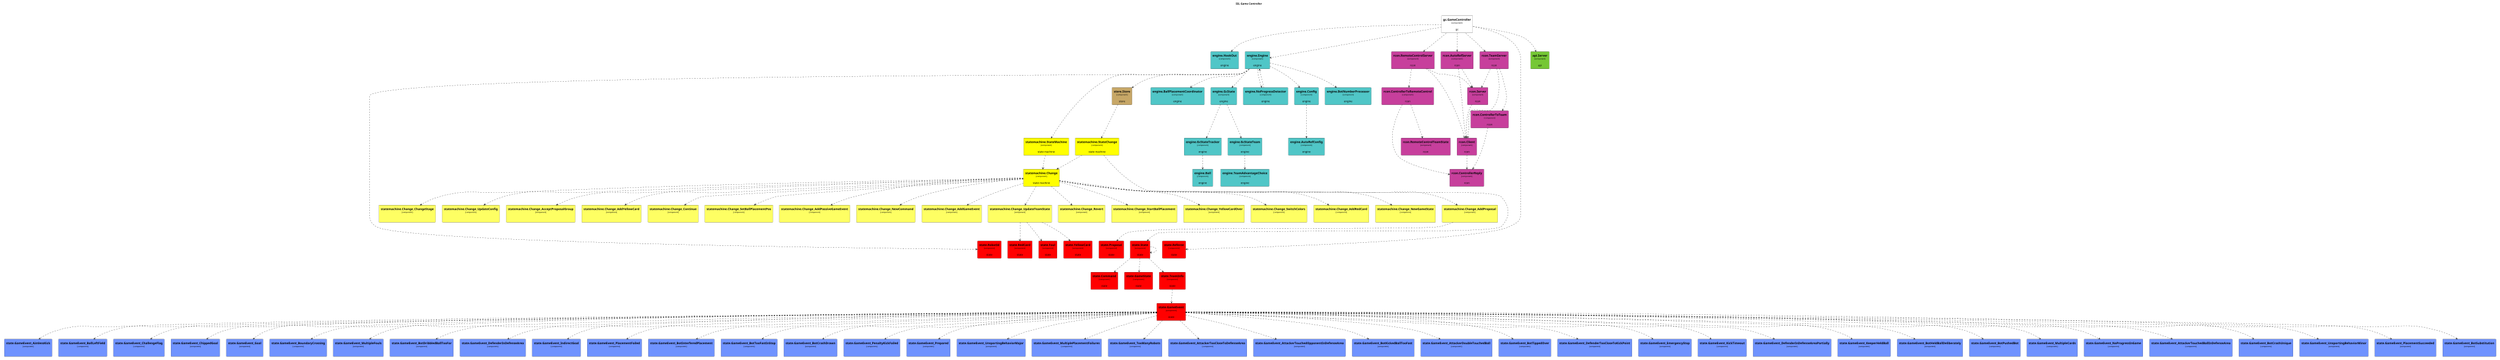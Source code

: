 This diagram has been generated with go-structurizr 
[https://github.com/krzysztofreczek/go-structurizr]

@startuml

title SSL Game Controller

skinparam {
  shadowing false
  arrowFontSize 10
  defaultTextAlignment center
  wrapWidth 200
  maxMessageSize 100
}
hide stereotype
top to bottom direction

scale 4096 width

skinparam rectangle<<_GROUP>> {
  FontColor #ffffff
  BorderColor #ffffff
}

skinparam rectangle<<STORE>> {
  BackgroundColor #c7a767
  FontColor #000000
  BorderColor #000000
}

skinparam rectangle<<API>> {
  BackgroundColor #75c735
  FontColor #000000
  BorderColor #000000
}

skinparam rectangle<<RCON>> {
  BackgroundColor #c73f9c
  FontColor #000000
  BorderColor #000000
}

skinparam rectangle<<SM_CHANGES>> {
  BackgroundColor #feff63
  FontColor #000000
  BorderColor #000000
}

skinparam rectangle<<GAME_EVENTS>> {
  BackgroundColor #6f93ff
  FontColor #000000
  BorderColor #000000
}

skinparam rectangle<<GC>> {
  BackgroundColor #ffffff
  FontColor #000000
  BorderColor #000000
}

skinparam rectangle<<SM>> {
  BackgroundColor #ffff00
  FontColor #000000
  BorderColor #000000
}

skinparam rectangle<<STATE>> {
  BackgroundColor #ff0000
  FontColor #000000
  BorderColor #000000
}

skinparam rectangle<<ENGINE>> {
  BackgroundColor #50c6c7
  FontColor #000000
  BorderColor #000000
}

rectangle 0ENGINE <<_GROUP>> {
	rectangle "==engine.HookOut\n<size:10>[component]</size>\n\nengine" <<ENGINE>> as 4057990056
}
rectangle 0STATE <<_GROUP>> {
	rectangle "==state.Command\n<size:10>[component]</size>\n\nstate" <<STATE>> as 1818697925
}
rectangle 0GAME_EVENTS <<_GROUP>> {
	rectangle "==state.GameEvent_AimlessKick\n<size:10>[component]</size>\n\n" <<GAME_EVENTS>> as 2601294391
}
rectangle 0GAME_EVENTS <<_GROUP>> {
	rectangle "==state.GameEvent_BallLeftField\n<size:10>[component]</size>\n\n" <<GAME_EVENTS>> as 818623785
}
rectangle 0SM_CHANGES <<_GROUP>> {
	rectangle "==statemachine.Change_SetBallPlacementPos\n<size:10>[component]</size>\n\n" <<SM_CHANGES>> as 2982122046
}
rectangle 0SM <<_GROUP>> {
	rectangle "==statemachine.StateMachine\n<size:10>[component]</size>\n\nstate machine" <<SM>> as 753556205
}
rectangle 0RCON <<_GROUP>> {
	rectangle "==rcon.Server\n<size:10>[component]</size>\n\nrcon" <<RCON>> as 3015020512
}
rectangle 0ENGINE <<_GROUP>> {
	rectangle "==engine.Engine\n<size:10>[component]</size>\n\nengine" <<ENGINE>> as 3756377797
}
rectangle 0GAME_EVENTS <<_GROUP>> {
	rectangle "==state.GameEvent_ChallengeFlag\n<size:10>[component]</size>\n\n" <<GAME_EVENTS>> as 3262325626
}
rectangle 0GAME_EVENTS <<_GROUP>> {
	rectangle "==state.GameEvent_ChippedGoal\n<size:10>[component]</size>\n\n" <<GAME_EVENTS>> as 1503686553
}
rectangle 0GAME_EVENTS <<_GROUP>> {
	rectangle "==state.GameEvent_Goal\n<size:10>[component]</size>\n\n" <<GAME_EVENTS>> as 2066583512
}
rectangle 0SM_CHANGES <<_GROUP>> {
	rectangle "==statemachine.Change_AddPassiveGameEvent\n<size:10>[component]</size>\n\n" <<SM_CHANGES>> as 2259439070
}
rectangle 0GAME_EVENTS <<_GROUP>> {
	rectangle "==state.GameEvent_BoundaryCrossing\n<size:10>[component]</size>\n\n" <<GAME_EVENTS>> as 1472144105
}
rectangle 0GAME_EVENTS <<_GROUP>> {
	rectangle "==state.GameEvent_MultipleFouls\n<size:10>[component]</size>\n\n" <<GAME_EVENTS>> as 382864190
}
rectangle 0ENGINE <<_GROUP>> {
	rectangle "==engine.Ball\n<size:10>[component]</size>\n\nengine" <<ENGINE>> as 1340683870
}
rectangle 0STATE <<_GROUP>> {
	rectangle "==state.Referee\n<size:10>[component]</size>\n\nstate" <<STATE>> as 121837032
}
rectangle 0SM_CHANGES <<_GROUP>> {
	rectangle "==statemachine.Change_NewCommand\n<size:10>[component]</size>\n\n" <<SM_CHANGES>> as 2458194499
}
rectangle 0RCON <<_GROUP>> {
	rectangle "==rcon.RemoteControlServer\n<size:10>[component]</size>\n\nrcon" <<RCON>> as 641101205
}
rectangle 0GAME_EVENTS <<_GROUP>> {
	rectangle "==state.GameEvent_BotDribbledBallTooFar\n<size:10>[component]</size>\n\n" <<GAME_EVENTS>> as 329985824
}
rectangle 0GAME_EVENTS <<_GROUP>> {
	rectangle "==state.GameEvent_DefenderInDefenseArea\n<size:10>[component]</size>\n\n" <<GAME_EVENTS>> as 88947900
}
rectangle 0GAME_EVENTS <<_GROUP>> {
	rectangle "==state.GameEvent_IndirectGoal\n<size:10>[component]</size>\n\n" <<GAME_EVENTS>> as 3163472246
}
rectangle 0GAME_EVENTS <<_GROUP>> {
	rectangle "==state.GameEvent_PlacementFailed\n<size:10>[component]</size>\n\n" <<GAME_EVENTS>> as 1570397575
}
rectangle 0SM_CHANGES <<_GROUP>> {
	rectangle "==statemachine.Change_AddGameEvent\n<size:10>[component]</size>\n\n" <<SM_CHANGES>> as 3749093071
}
rectangle 0GAME_EVENTS <<_GROUP>> {
	rectangle "==state.GameEvent_BotInterferedPlacement\n<size:10>[component]</size>\n\n" <<GAME_EVENTS>> as 3213556689
}
rectangle 0GAME_EVENTS <<_GROUP>> {
	rectangle "==state.GameEvent_BotTooFastInStop\n<size:10>[component]</size>\n\n" <<GAME_EVENTS>> as 1412309331
}
rectangle 0API <<_GROUP>> {
	rectangle "==api.Server\n<size:10>[component]</size>\n\napi" <<API>> as 1246642508
}
rectangle 0RCON <<_GROUP>> {
	rectangle "==rcon.AutoRefServer\n<size:10>[component]</size>\n\nrcon" <<RCON>> as 3892706290
}
rectangle 0ENGINE <<_GROUP>> {
	rectangle "==engine.AutoRefConfig\n<size:10>[component]</size>\n\nengine" <<ENGINE>> as 3491698063
}
rectangle 0GAME_EVENTS <<_GROUP>> {
	rectangle "==state.GameEvent_BotCrashDrawn\n<size:10>[component]</size>\n\n" <<GAME_EVENTS>> as 104437489
}
rectangle 0GAME_EVENTS <<_GROUP>> {
	rectangle "==state.GameEvent_PenaltyKickFailed\n<size:10>[component]</size>\n\n" <<GAME_EVENTS>> as 2174922591
}
rectangle 0GAME_EVENTS <<_GROUP>> {
	rectangle "==state.GameEvent_Prepared\n<size:10>[component]</size>\n\n" <<GAME_EVENTS>> as 1156574034
}
rectangle 0SM_CHANGES <<_GROUP>> {
	rectangle "==statemachine.Change_UpdateTeamState\n<size:10>[component]</size>\n\n" <<SM_CHANGES>> as 2881185393
}
rectangle 0GAME_EVENTS <<_GROUP>> {
	rectangle "==state.GameEvent_UnsportingBehaviorMajor\n<size:10>[component]</size>\n\n" <<GAME_EVENTS>> as 1290733853
}
rectangle 0SM_CHANGES <<_GROUP>> {
	rectangle "==statemachine.Change_Revert\n<size:10>[component]</size>\n\n" <<SM_CHANGES>> as 2873696482
}
rectangle 0SM_CHANGES <<_GROUP>> {
	rectangle "==statemachine.Change_StartBallPlacement\n<size:10>[component]</size>\n\n" <<SM_CHANGES>> as 3013761384
}
rectangle 0GC <<_GROUP>> {
	rectangle "==gc.GameController\n<size:10>[component]</size>\n\ngc" <<GC>> as 3208162321
}
rectangle 0STORE <<_GROUP>> {
	rectangle "==store.Store\n<size:10>[component]</size>\n\nstore" <<STORE>> as 3146515061
}
rectangle 0SM <<_GROUP>> {
	rectangle "==statemachine.StateChange\n<size:10>[component]</size>\n\nstate machine" <<SM>> as 2680231344
}
rectangle 0GAME_EVENTS <<_GROUP>> {
	rectangle "==state.GameEvent_MultiplePlacementFailures\n<size:10>[component]</size>\n\n" <<GAME_EVENTS>> as 2610009505
}
rectangle 0GAME_EVENTS <<_GROUP>> {
	rectangle "==state.GameEvent_TooManyRobots\n<size:10>[component]</size>\n\n" <<GAME_EVENTS>> as 3106933313
}
rectangle 0ENGINE <<_GROUP>> {
	rectangle "==engine.NoProgressDetector\n<size:10>[component]</size>\n\nengine" <<ENGINE>> as 36914089
}
rectangle 0ENGINE <<_GROUP>> {
	rectangle "==engine.BallPlacementCoordinator\n<size:10>[component]</size>\n\nengine" <<ENGINE>> as 1003587997
}
rectangle 0RCON <<_GROUP>> {
	rectangle "==rcon.ControllerToTeam\n<size:10>[component]</size>\n\nrcon" <<RCON>> as 1640843563
}
rectangle 0STATE <<_GROUP>> {
	rectangle "==state.GameEvent\n<size:10>[component]</size>\n\nstate" <<STATE>> as 61359122
}
rectangle 0GAME_EVENTS <<_GROUP>> {
	rectangle "==state.GameEvent_AttackerTooCloseToDefenseArea\n<size:10>[component]</size>\n\n" <<GAME_EVENTS>> as 640096580
}
rectangle 0SM_CHANGES <<_GROUP>> {
	rectangle "==statemachine.Change_YellowCardOver\n<size:10>[component]</size>\n\n" <<SM_CHANGES>> as 3584298488
}
rectangle 0ENGINE <<_GROUP>> {
	rectangle "==engine.GcState\n<size:10>[component]</size>\n\nengine" <<ENGINE>> as 2113132518
}
rectangle 0RCON <<_GROUP>> {
	rectangle "==rcon.RemoteControlTeamState\n<size:10>[component]</size>\n\nrcon" <<RCON>> as 4191050692
}
rectangle 0STATE <<_GROUP>> {
	rectangle "==state.Foul\n<size:10>[component]</size>\n\nstate" <<STATE>> as 4181744842
}
rectangle 0STATE <<_GROUP>> {
	rectangle "==state.GameState\n<size:10>[component]</size>\n\nstate" <<STATE>> as 4293436059
}
rectangle 0GAME_EVENTS <<_GROUP>> {
	rectangle "==state.GameEvent_AttackerTouchedOpponentInDefenseArea\n<size:10>[component]</size>\n\n" <<GAME_EVENTS>> as 2165278577
}
rectangle 0GAME_EVENTS <<_GROUP>> {
	rectangle "==state.GameEvent_BotKickedBallTooFast\n<size:10>[component]</size>\n\n" <<GAME_EVENTS>> as 165977106
}
rectangle 0STATE <<_GROUP>> {
	rectangle "==state.Proposal\n<size:10>[component]</size>\n\nstate" <<STATE>> as 718456826
}
rectangle 0SM_CHANGES <<_GROUP>> {
	rectangle "==statemachine.Change_SwitchColors\n<size:10>[component]</size>\n\n" <<SM_CHANGES>> as 1700125212
}
rectangle 0RCON <<_GROUP>> {
	rectangle "==rcon.Client\n<size:10>[component]</size>\n\nrcon" <<RCON>> as 3371177300
}
rectangle 0GAME_EVENTS <<_GROUP>> {
	rectangle "==state.GameEvent_AttackerDoubleTouchedBall\n<size:10>[component]</size>\n\n" <<GAME_EVENTS>> as 925424428
}
rectangle 0GAME_EVENTS <<_GROUP>> {
	rectangle "==state.GameEvent_BotTippedOver\n<size:10>[component]</size>\n\n" <<GAME_EVENTS>> as 219394648
}
rectangle 0GAME_EVENTS <<_GROUP>> {
	rectangle "==state.GameEvent_DefenderTooCloseToKickPoint\n<size:10>[component]</size>\n\n" <<GAME_EVENTS>> as 1478799453
}
rectangle 0GAME_EVENTS <<_GROUP>> {
	rectangle "==state.GameEvent_EmergencyStop\n<size:10>[component]</size>\n\n" <<GAME_EVENTS>> as 1398375184
}
rectangle 0ENGINE <<_GROUP>> {
	rectangle "==engine.GcStateTeam\n<size:10>[component]</size>\n\nengine" <<ENGINE>> as 2840398831
}
rectangle 0GAME_EVENTS <<_GROUP>> {
	rectangle "==state.GameEvent_KickTimeout\n<size:10>[component]</size>\n\n" <<GAME_EVENTS>> as 3867964424
}
rectangle 0ENGINE <<_GROUP>> {
	rectangle "==engine.Config\n<size:10>[component]</size>\n\nengine" <<ENGINE>> as 1534459305
}
rectangle 0STATE <<_GROUP>> {
	rectangle "==state.State\n<size:10>[component]</size>\n\nstate" <<STATE>> as 3756850289
}
rectangle 0STATE <<_GROUP>> {
	rectangle "==state.TeamInfo\n<size:10>[component]</size>\n\nstate" <<STATE>> as 2135704749
}
rectangle 0GAME_EVENTS <<_GROUP>> {
	rectangle "==state.GameEvent_DefenderInDefenseAreaPartially\n<size:10>[component]</size>\n\n" <<GAME_EVENTS>> as 3722015182
}
rectangle 0GAME_EVENTS <<_GROUP>> {
	rectangle "==state.GameEvent_KeeperHeldBall\n<size:10>[component]</size>\n\n" <<GAME_EVENTS>> as 2317581731
}
rectangle 0GAME_EVENTS <<_GROUP>> {
	rectangle "==state.GameEvent_BotHeldBallDeliberately\n<size:10>[component]</size>\n\n" <<GAME_EVENTS>> as 1508073926
}
rectangle 0GAME_EVENTS <<_GROUP>> {
	rectangle "==state.GameEvent_BotPushedBot\n<size:10>[component]</size>\n\n" <<GAME_EVENTS>> as 2238174602
}
rectangle 0GAME_EVENTS <<_GROUP>> {
	rectangle "==state.GameEvent_MultipleCards\n<size:10>[component]</size>\n\n" <<GAME_EVENTS>> as 4088709538
}
rectangle 0GAME_EVENTS <<_GROUP>> {
	rectangle "==state.GameEvent_NoProgressInGame\n<size:10>[component]</size>\n\n" <<GAME_EVENTS>> as 1434112758
}
rectangle 0STATE <<_GROUP>> {
	rectangle "==state.RobotId\n<size:10>[component]</size>\n\nstate" <<STATE>> as 2463475353
}
rectangle 0STATE <<_GROUP>> {
	rectangle "==state.YellowCard\n<size:10>[component]</size>\n\nstate" <<STATE>> as 2517659298
}
rectangle 0GAME_EVENTS <<_GROUP>> {
	rectangle "==state.GameEvent_AttackerTouchedBallInDefenseArea\n<size:10>[component]</size>\n\n" <<GAME_EVENTS>> as 2483110373
}
rectangle 0GAME_EVENTS <<_GROUP>> {
	rectangle "==state.GameEvent_BotCrashUnique\n<size:10>[component]</size>\n\n" <<GAME_EVENTS>> as 276352292
}
rectangle 0GAME_EVENTS <<_GROUP>> {
	rectangle "==state.GameEvent_UnsportingBehaviorMinor\n<size:10>[component]</size>\n\n" <<GAME_EVENTS>> as 533414729
}
rectangle 0SM_CHANGES <<_GROUP>> {
	rectangle "==statemachine.Change_AddRedCard\n<size:10>[component]</size>\n\n" <<SM_CHANGES>> as 173917252
}
rectangle 0SM_CHANGES <<_GROUP>> {
	rectangle "==statemachine.Change_NewGameState\n<size:10>[component]</size>\n\n" <<SM_CHANGES>> as 3275845093
}
rectangle 0GAME_EVENTS <<_GROUP>> {
	rectangle "==state.GameEvent_PlacementSucceeded\n<size:10>[component]</size>\n\n" <<GAME_EVENTS>> as 2998783531
}
rectangle 0SM_CHANGES <<_GROUP>> {
	rectangle "==statemachine.Change_AddProposal\n<size:10>[component]</size>\n\n" <<SM_CHANGES>> as 3839760081
}
rectangle 0SM_CHANGES <<_GROUP>> {
	rectangle "==statemachine.Change_ChangeStage\n<size:10>[component]</size>\n\n" <<SM_CHANGES>> as 3830949762
}
rectangle 0SM_CHANGES <<_GROUP>> {
	rectangle "==statemachine.Change_UpdateConfig\n<size:10>[component]</size>\n\n" <<SM_CHANGES>> as 612989223
}
rectangle 0RCON <<_GROUP>> {
	rectangle "==rcon.ControllerToRemoteControl\n<size:10>[component]</size>\n\nrcon" <<RCON>> as 1866195973
}
rectangle 0ENGINE <<_GROUP>> {
	rectangle "==engine.TeamAdvantageChoice\n<size:10>[component]</size>\n\nengine" <<ENGINE>> as 4130026724
}
rectangle 0ENGINE <<_GROUP>> {
	rectangle "==engine.GcStateTracker\n<size:10>[component]</size>\n\nengine" <<ENGINE>> as 3347163334
}
rectangle 0STATE <<_GROUP>> {
	rectangle "==state.RedCard\n<size:10>[component]</size>\n\nstate" <<STATE>> as 3008764541
}
rectangle 0ENGINE <<_GROUP>> {
	rectangle "==engine.BotNumberProcessor\n<size:10>[component]</size>\n\nengine" <<ENGINE>> as 1133527243
}
rectangle 0RCON <<_GROUP>> {
	rectangle "==rcon.ControllerReply\n<size:10>[component]</size>\n\nrcon" <<RCON>> as 137383049
}
rectangle 0GAME_EVENTS <<_GROUP>> {
	rectangle "==state.GameEvent_BotSubstitution\n<size:10>[component]</size>\n\n" <<GAME_EVENTS>> as 223368341
}
rectangle 0SM <<_GROUP>> {
	rectangle "==statemachine.Change\n<size:10>[component]</size>\n\nstate machine" <<SM>> as 238407187
}
rectangle 0SM_CHANGES <<_GROUP>> {
	rectangle "==statemachine.Change_AcceptProposalGroup\n<size:10>[component]</size>\n\n" <<SM_CHANGES>> as 3101222877
}
rectangle 0SM_CHANGES <<_GROUP>> {
	rectangle "==statemachine.Change_AddYellowCard\n<size:10>[component]</size>\n\n" <<SM_CHANGES>> as 3838131981
}
rectangle 0SM_CHANGES <<_GROUP>> {
	rectangle "==statemachine.Change_Continue\n<size:10>[component]</size>\n\n" <<SM_CHANGES>> as 289439909
}
rectangle 0RCON <<_GROUP>> {
	rectangle "==rcon.TeamServer\n<size:10>[component]</size>\n\nrcon" <<RCON>> as 966534301
}
2135704749 .[#000000].> 61359122 : ""
753556205 .[#000000].> 238407187 : ""
61359122 .[#000000].> 2238174602 : ""
61359122 .[#000000].> 1412309331 : ""
61359122 .[#000000].> 533414729 : ""
61359122 .[#000000].> 925424428 : ""
61359122 .[#000000].> 1508073926 : ""
61359122 .[#000000].> 2317581731 : ""
61359122 .[#000000].> 2174922591 : ""
61359122 .[#000000].> 3106933313 : ""
61359122 .[#000000].> 640096580 : ""
61359122 .[#000000].> 276352292 : ""
61359122 .[#000000].> 165977106 : ""
61359122 .[#000000].> 2066583512 : ""
61359122 .[#000000].> 3163472246 : ""
61359122 .[#000000].> 3867964424 : ""
61359122 .[#000000].> 4088709538 : ""
61359122 .[#000000].> 382864190 : ""
61359122 .[#000000].> 2601294391 : ""
61359122 .[#000000].> 219394648 : ""
61359122 .[#000000].> 88947900 : ""
61359122 .[#000000].> 1570397575 : ""
61359122 .[#000000].> 2998783531 : ""
61359122 .[#000000].> 1156574034 : ""
61359122 .[#000000].> 3262325626 : ""
61359122 .[#000000].> 1478799453 : ""
61359122 .[#000000].> 2483110373 : ""
61359122 .[#000000].> 2165278577 : ""
61359122 .[#000000].> 104437489 : ""
61359122 .[#000000].> 223368341 : ""
61359122 .[#000000].> 1503686553 : ""
61359122 .[#000000].> 818623785 : ""
61359122 .[#000000].> 329985824 : ""
61359122 .[#000000].> 3213556689 : ""
61359122 .[#000000].> 2610009505 : ""
61359122 .[#000000].> 1434112758 : ""
61359122 .[#000000].> 1472144105 : ""
61359122 .[#000000].> 3722015182 : ""
61359122 .[#000000].> 1398375184 : ""
61359122 .[#000000].> 1290733853 : ""
1534459305 .[#000000].> 3491698063 : ""
3146515061 .[#000000].> 2680231344 : ""
2881185393 .[#000000].> 2517659298 : ""
2881185393 .[#000000].> 3008764541 : ""
2881185393 .[#000000].> 4181744842 : ""
2680231344 .[#000000].> 238407187 : ""
2680231344 .[#000000].> 3756850289 : ""
3756850289 .[#000000].> 2135704749 : ""
3756850289 .[#000000].> 1818697925 : ""
3756850289 .[#000000].> 4293436059 : ""
3756850289 .[#000000].> 3756850289 : ""
2840398831 .[#000000].> 4130026724 : ""
238407187 .[#000000].> 2982122046 : ""
238407187 .[#000000].> 1700125212 : ""
238407187 .[#000000].> 3584298488 : ""
238407187 .[#000000].> 3749093071 : ""
238407187 .[#000000].> 173917252 : ""
238407187 .[#000000].> 2873696482 : ""
238407187 .[#000000].> 2458194499 : ""
238407187 .[#000000].> 3013761384 : ""
238407187 .[#000000].> 2259439070 : ""
238407187 .[#000000].> 3839760081 : ""
238407187 .[#000000].> 3838131981 : ""
238407187 .[#000000].> 3101222877 : ""
238407187 .[#000000].> 3275845093 : ""
238407187 .[#000000].> 2881185393 : ""
238407187 .[#000000].> 3830949762 : ""
238407187 .[#000000].> 289439909 : ""
238407187 .[#000000].> 612989223 : ""
3208162321 .[#000000].> 3756377797 : ""
3208162321 .[#000000].> 121837032 : ""
3208162321 .[#000000].> 4057990056 : ""
3208162321 .[#000000].> 1246642508 : ""
3208162321 .[#000000].> 3892706290 : ""
3208162321 .[#000000].> 966534301 : ""
3208162321 .[#000000].> 641101205 : ""
3371177300 .[#000000].> 137383049 : ""
1640843563 .[#000000].> 137383049 : ""
2113132518 .[#000000].> 2840398831 : ""
2113132518 .[#000000].> 3347163334 : ""
3347163334 .[#000000].> 1340683870 : ""
3756377797 .[#000000].> 753556205 : ""
3756377797 .[#000000].> 2113132518 : ""
3756377797 .[#000000].> 36914089 : ""
3756377797 .[#000000].> 1003587997 : ""
3756377797 .[#000000].> 1133527243 : ""
3756377797 .[#000000].> 2463475353 : ""
3756377797 .[#000000].> 1534459305 : ""
3756377797 .[#000000].> 3146515061 : ""
641101205 .[#000000].> 3015020512 : ""
641101205 .[#000000].> 3371177300 : ""
641101205 .[#000000].> 1866195973 : ""
36914089 .[#000000].> 3756377797 : ""
1866195973 .[#000000].> 137383049 : ""
1866195973 .[#000000].> 4191050692 : ""
3015020512 .[#000000].> 3371177300 : ""
3839760081 .[#000000].> 718456826 : ""
3892706290 .[#000000].> 3015020512 : ""
3892706290 .[#000000].> 3371177300 : ""
966534301 .[#000000].> 3015020512 : ""
966534301 .[#000000].> 3371177300 : ""
966534301 .[#000000].> 1640843563 : ""
@enduml
